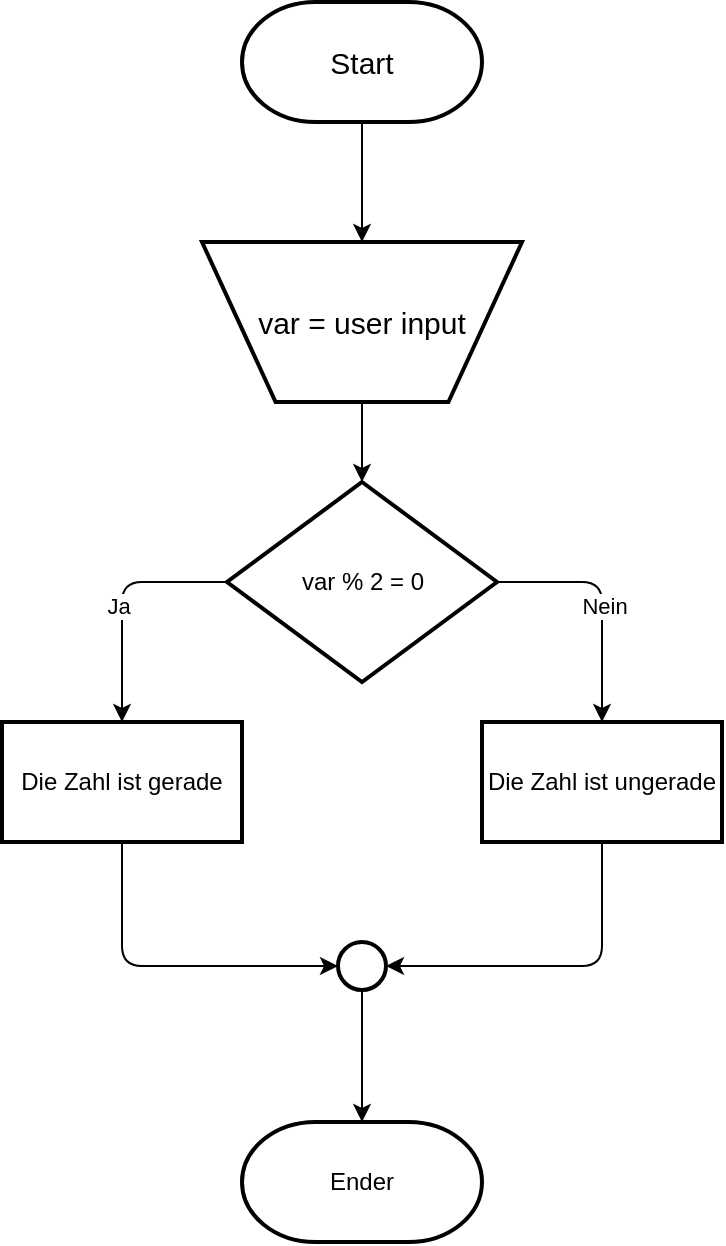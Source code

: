 <mxfile version="14.9.8" type="device" pages="3"><diagram id="_Ff1vSt0iMN8hW16XqqC" name="Page-1"><mxGraphModel dx="1182" dy="732" grid="1" gridSize="10" guides="1" tooltips="1" connect="1" arrows="1" fold="1" page="1" pageScale="1" pageWidth="827" pageHeight="1169" math="0" shadow="0"><root><mxCell id="0"/><mxCell id="1" parent="0"/><mxCell id="gU9n47a8ZQFu-URLZgJc-1" style="edgeStyle=orthogonalEdgeStyle;orthogonalLoop=1;jettySize=auto;html=1;exitX=0.5;exitY=1;exitDx=0;exitDy=0;exitPerimeter=0;entryX=0.5;entryY=0;entryDx=0;entryDy=0;" edge="1" parent="1" source="gU9n47a8ZQFu-URLZgJc-2" target="gU9n47a8ZQFu-URLZgJc-4"><mxGeometry relative="1" as="geometry"/></mxCell><mxCell id="gU9n47a8ZQFu-URLZgJc-2" value="&lt;font style=&quot;font-size: 15px&quot;&gt;Start&lt;/font&gt;" style="strokeWidth=2;html=1;shape=mxgraph.flowchart.terminator;whiteSpace=wrap;" vertex="1" parent="1"><mxGeometry x="340" y="80" width="120" height="60" as="geometry"/></mxCell><mxCell id="gU9n47a8ZQFu-URLZgJc-3" style="edgeStyle=orthogonalEdgeStyle;orthogonalLoop=1;jettySize=auto;html=1;exitX=0.5;exitY=1;exitDx=0;exitDy=0;entryX=0.5;entryY=0;entryDx=0;entryDy=0;entryPerimeter=0;" edge="1" parent="1" source="gU9n47a8ZQFu-URLZgJc-4" target="gU9n47a8ZQFu-URLZgJc-9"><mxGeometry relative="1" as="geometry"/></mxCell><mxCell id="gU9n47a8ZQFu-URLZgJc-4" value="&lt;span style=&quot;font-size: 15px&quot;&gt;var = user input&lt;/span&gt;" style="verticalLabelPosition=middle;verticalAlign=middle;html=1;shape=trapezoid;perimeter=trapezoidPerimeter;whiteSpace=wrap;size=0.23;arcSize=10;flipV=1;labelPosition=center;align=center;strokeWidth=2;" vertex="1" parent="1"><mxGeometry x="320" y="200" width="160" height="80" as="geometry"/></mxCell><mxCell id="gU9n47a8ZQFu-URLZgJc-5" style="edgeStyle=orthogonalEdgeStyle;orthogonalLoop=1;jettySize=auto;html=1;exitX=0;exitY=0.5;exitDx=0;exitDy=0;exitPerimeter=0;entryX=0.5;entryY=0;entryDx=0;entryDy=0;" edge="1" parent="1" source="gU9n47a8ZQFu-URLZgJc-9" target="gU9n47a8ZQFu-URLZgJc-13"><mxGeometry relative="1" as="geometry"/></mxCell><mxCell id="gU9n47a8ZQFu-URLZgJc-6" value="Ja" style="edgeLabel;html=1;align=center;verticalAlign=middle;resizable=0;points=[];" vertex="1" connectable="0" parent="gU9n47a8ZQFu-URLZgJc-5"><mxGeometry x="0.053" y="-2" relative="1" as="geometry"><mxPoint as="offset"/></mxGeometry></mxCell><mxCell id="gU9n47a8ZQFu-URLZgJc-7" style="edgeStyle=orthogonalEdgeStyle;orthogonalLoop=1;jettySize=auto;html=1;exitX=1;exitY=0.5;exitDx=0;exitDy=0;exitPerimeter=0;entryX=0.5;entryY=0;entryDx=0;entryDy=0;" edge="1" parent="1" source="gU9n47a8ZQFu-URLZgJc-9" target="gU9n47a8ZQFu-URLZgJc-11"><mxGeometry relative="1" as="geometry"/></mxCell><mxCell id="gU9n47a8ZQFu-URLZgJc-8" value="Nein" style="edgeLabel;html=1;align=center;verticalAlign=middle;resizable=0;points=[];" vertex="1" connectable="0" parent="gU9n47a8ZQFu-URLZgJc-7"><mxGeometry x="0.053" y="1" relative="1" as="geometry"><mxPoint as="offset"/></mxGeometry></mxCell><mxCell id="gU9n47a8ZQFu-URLZgJc-9" value="var % 2 = 0" style="strokeWidth=2;html=1;shape=mxgraph.flowchart.decision;whiteSpace=wrap;" vertex="1" parent="1"><mxGeometry x="332.5" y="320" width="135" height="100" as="geometry"/></mxCell><mxCell id="gU9n47a8ZQFu-URLZgJc-10" style="edgeStyle=orthogonalEdgeStyle;orthogonalLoop=1;jettySize=auto;html=1;exitX=0.5;exitY=1;exitDx=0;exitDy=0;entryX=1;entryY=0.5;entryDx=0;entryDy=0;" edge="1" parent="1" source="gU9n47a8ZQFu-URLZgJc-11" target="gU9n47a8ZQFu-URLZgJc-15"><mxGeometry relative="1" as="geometry"/></mxCell><mxCell id="gU9n47a8ZQFu-URLZgJc-11" value="Die Zahl ist ungerade" style="whiteSpace=wrap;html=1;strokeWidth=2;" vertex="1" parent="1"><mxGeometry x="460" y="440" width="120" height="60" as="geometry"/></mxCell><mxCell id="gU9n47a8ZQFu-URLZgJc-12" style="edgeStyle=orthogonalEdgeStyle;orthogonalLoop=1;jettySize=auto;html=1;exitX=0.5;exitY=1;exitDx=0;exitDy=0;entryX=0;entryY=0.5;entryDx=0;entryDy=0;" edge="1" parent="1" source="gU9n47a8ZQFu-URLZgJc-13" target="gU9n47a8ZQFu-URLZgJc-15"><mxGeometry relative="1" as="geometry"/></mxCell><mxCell id="gU9n47a8ZQFu-URLZgJc-13" value="Die Zahl ist gerade" style="whiteSpace=wrap;html=1;strokeWidth=2;" vertex="1" parent="1"><mxGeometry x="220" y="440" width="120" height="60" as="geometry"/></mxCell><mxCell id="gU9n47a8ZQFu-URLZgJc-14" style="edgeStyle=orthogonalEdgeStyle;orthogonalLoop=1;jettySize=auto;html=1;exitX=0.5;exitY=1;exitDx=0;exitDy=0;entryX=0.5;entryY=0;entryDx=0;entryDy=0;entryPerimeter=0;" edge="1" parent="1" source="gU9n47a8ZQFu-URLZgJc-15" target="gU9n47a8ZQFu-URLZgJc-16"><mxGeometry relative="1" as="geometry"/></mxCell><mxCell id="gU9n47a8ZQFu-URLZgJc-15" value="" style="ellipse;whiteSpace=wrap;html=1;aspect=fixed;strokeWidth=2;" vertex="1" parent="1"><mxGeometry x="388" y="550" width="24" height="24" as="geometry"/></mxCell><mxCell id="gU9n47a8ZQFu-URLZgJc-16" value="Ender" style="strokeWidth=2;html=1;shape=mxgraph.flowchart.terminator;whiteSpace=wrap;" vertex="1" parent="1"><mxGeometry x="340" y="640" width="120" height="60" as="geometry"/></mxCell></root></mxGraphModel></diagram><diagram id="_ZYdH8IbFW3ZehSiJcv4" name="Page-2"><mxGraphModel dx="1182" dy="732" grid="1" gridSize="10" guides="1" tooltips="1" connect="1" arrows="1" fold="1" page="1" pageScale="1" pageWidth="827" pageHeight="1169" math="0" shadow="0"><root><mxCell id="29L0_1LILuwsoYtQsTYv-0"/><mxCell id="29L0_1LILuwsoYtQsTYv-1" parent="29L0_1LILuwsoYtQsTYv-0"/><mxCell id="29L0_1LILuwsoYtQsTYv-2" style="edgeStyle=orthogonalEdgeStyle;rounded=0;orthogonalLoop=1;jettySize=auto;html=1;exitX=0.5;exitY=1;exitDx=0;exitDy=0;exitPerimeter=0;entryX=0.5;entryY=0;entryDx=0;entryDy=0;" edge="1" parent="29L0_1LILuwsoYtQsTYv-1" source="29L0_1LILuwsoYtQsTYv-3" target="29L0_1LILuwsoYtQsTYv-6"><mxGeometry relative="1" as="geometry"/></mxCell><mxCell id="29L0_1LILuwsoYtQsTYv-3" value="Start" style="strokeWidth=2;html=1;shape=mxgraph.flowchart.terminator;whiteSpace=wrap;" vertex="1" parent="29L0_1LILuwsoYtQsTYv-1"><mxGeometry x="170" y="80" width="100" height="60" as="geometry"/></mxCell><mxCell id="29L0_1LILuwsoYtQsTYv-4" value="Ende" style="strokeWidth=2;html=1;shape=mxgraph.flowchart.terminator;whiteSpace=wrap;" vertex="1" parent="29L0_1LILuwsoYtQsTYv-1"><mxGeometry x="390" y="940" width="100" height="60" as="geometry"/></mxCell><mxCell id="29L0_1LILuwsoYtQsTYv-5" style="edgeStyle=orthogonalEdgeStyle;rounded=0;orthogonalLoop=1;jettySize=auto;html=1;exitX=0.5;exitY=1;exitDx=0;exitDy=0;entryX=0.5;entryY=0;entryDx=0;entryDy=0;" edge="1" parent="29L0_1LILuwsoYtQsTYv-1" source="29L0_1LILuwsoYtQsTYv-6" target="29L0_1LILuwsoYtQsTYv-22"><mxGeometry relative="1" as="geometry"/></mxCell><mxCell id="29L0_1LILuwsoYtQsTYv-6" value="User gibt parameter&lt;br&gt;a,b und c einer quadratischen &lt;br&gt;Gleichung an" style="verticalLabelPosition=middle;verticalAlign=middle;html=1;shape=trapezoid;perimeter=trapezoidPerimeter;whiteSpace=wrap;size=0.23;arcSize=10;flipV=1;labelPosition=center;align=center;strokeWidth=2;" vertex="1" parent="29L0_1LILuwsoYtQsTYv-1"><mxGeometry x="145" y="180" width="150" height="90" as="geometry"/></mxCell><mxCell id="29L0_1LILuwsoYtQsTYv-7" value="Ja" style="edgeStyle=orthogonalEdgeStyle;rounded=0;orthogonalLoop=1;jettySize=auto;html=1;exitX=0.5;exitY=1;exitDx=0;exitDy=0;exitPerimeter=0;entryX=0.5;entryY=0;entryDx=0;entryDy=0;entryPerimeter=0;" edge="1" parent="29L0_1LILuwsoYtQsTYv-1" source="29L0_1LILuwsoYtQsTYv-10" target="29L0_1LILuwsoYtQsTYv-14"><mxGeometry relative="1" as="geometry"/></mxCell><mxCell id="29L0_1LILuwsoYtQsTYv-8" style="edgeStyle=orthogonalEdgeStyle;rounded=0;orthogonalLoop=1;jettySize=auto;html=1;exitX=1;exitY=0.5;exitDx=0;exitDy=0;exitPerimeter=0;entryX=0;entryY=0.5;entryDx=0;entryDy=0;entryPerimeter=0;" edge="1" parent="29L0_1LILuwsoYtQsTYv-1" source="29L0_1LILuwsoYtQsTYv-10" target="29L0_1LILuwsoYtQsTYv-26"><mxGeometry relative="1" as="geometry"/></mxCell><mxCell id="29L0_1LILuwsoYtQsTYv-9" value="Nein" style="edgeLabel;html=1;align=center;verticalAlign=middle;resizable=0;points=[];" vertex="1" connectable="0" parent="29L0_1LILuwsoYtQsTYv-8"><mxGeometry x="-0.293" y="2" relative="1" as="geometry"><mxPoint as="offset"/></mxGeometry></mxCell><mxCell id="29L0_1LILuwsoYtQsTYv-10" value="Ist a!=0?" style="strokeWidth=2;html=1;shape=mxgraph.flowchart.decision;whiteSpace=wrap;" vertex="1" parent="29L0_1LILuwsoYtQsTYv-1"><mxGeometry x="160" y="420" width="120" height="100" as="geometry"/></mxCell><mxCell id="29L0_1LILuwsoYtQsTYv-11" value="Ja" style="edgeStyle=orthogonalEdgeStyle;rounded=0;orthogonalLoop=1;jettySize=auto;html=1;exitX=0.5;exitY=1;exitDx=0;exitDy=0;exitPerimeter=0;entryX=0.5;entryY=0;entryDx=0;entryDy=0;" edge="1" parent="29L0_1LILuwsoYtQsTYv-1" source="29L0_1LILuwsoYtQsTYv-14" target="29L0_1LILuwsoYtQsTYv-16"><mxGeometry relative="1" as="geometry"/></mxCell><mxCell id="29L0_1LILuwsoYtQsTYv-12" style="edgeStyle=orthogonalEdgeStyle;rounded=0;orthogonalLoop=1;jettySize=auto;html=1;exitX=1;exitY=0.5;exitDx=0;exitDy=0;exitPerimeter=0;entryX=0;entryY=0.5;entryDx=0;entryDy=0;entryPerimeter=0;" edge="1" parent="29L0_1LILuwsoYtQsTYv-1" source="29L0_1LILuwsoYtQsTYv-14" target="29L0_1LILuwsoYtQsTYv-28"><mxGeometry relative="1" as="geometry"/></mxCell><mxCell id="29L0_1LILuwsoYtQsTYv-13" value="Nein" style="edgeLabel;html=1;align=center;verticalAlign=middle;resizable=0;points=[];" vertex="1" connectable="0" parent="29L0_1LILuwsoYtQsTYv-12"><mxGeometry x="-0.267" y="3" relative="1" as="geometry"><mxPoint as="offset"/></mxGeometry></mxCell><mxCell id="29L0_1LILuwsoYtQsTYv-14" value="Ist b^2-4ac &amp;gt;0?" style="strokeWidth=2;html=1;shape=mxgraph.flowchart.decision;whiteSpace=wrap;" vertex="1" parent="29L0_1LILuwsoYtQsTYv-1"><mxGeometry x="160" y="560" width="120" height="100" as="geometry"/></mxCell><mxCell id="29L0_1LILuwsoYtQsTYv-15" style="edgeStyle=orthogonalEdgeStyle;rounded=0;orthogonalLoop=1;jettySize=auto;html=1;exitX=0.5;exitY=1;exitDx=0;exitDy=0;entryX=0.5;entryY=0;entryDx=0;entryDy=0;" edge="1" parent="29L0_1LILuwsoYtQsTYv-1" source="29L0_1LILuwsoYtQsTYv-16" target="29L0_1LILuwsoYtQsTYv-18"><mxGeometry relative="1" as="geometry"/></mxCell><mxCell id="29L0_1LILuwsoYtQsTYv-16" value="x1= (-b+Wurzel(b^2-4ac))/2a" style="rounded=0;whiteSpace=wrap;html=1;strokeWidth=2;" vertex="1" parent="29L0_1LILuwsoYtQsTYv-1"><mxGeometry x="160" y="700" width="120" height="60" as="geometry"/></mxCell><mxCell id="29L0_1LILuwsoYtQsTYv-17" style="edgeStyle=orthogonalEdgeStyle;rounded=0;orthogonalLoop=1;jettySize=auto;html=1;exitX=0.5;exitY=1;exitDx=0;exitDy=0;entryX=0;entryY=0.5;entryDx=0;entryDy=0;entryPerimeter=0;" edge="1" parent="29L0_1LILuwsoYtQsTYv-1" source="29L0_1LILuwsoYtQsTYv-18" target="29L0_1LILuwsoYtQsTYv-24"><mxGeometry relative="1" as="geometry"/></mxCell><mxCell id="29L0_1LILuwsoYtQsTYv-18" value="&lt;br&gt;&lt;br&gt;&lt;span style=&quot;color: rgb(0 , 0 , 0) ; font-family: &amp;#34;helvetica&amp;#34; ; font-size: 12px ; font-style: normal ; font-weight: 400 ; letter-spacing: normal ; text-align: center ; text-indent: 0px ; text-transform: none ; word-spacing: 0px ; background-color: rgb(248 , 249 , 250) ; display: inline ; float: none&quot;&gt;x2= (-b-Wurzel(b^2-4ac))/2a&lt;/span&gt;&lt;br&gt;" style="rounded=0;whiteSpace=wrap;html=1;strokeWidth=2;" vertex="1" parent="29L0_1LILuwsoYtQsTYv-1"><mxGeometry x="160" y="800" width="120" height="60" as="geometry"/></mxCell><mxCell id="29L0_1LILuwsoYtQsTYv-19" style="edgeStyle=orthogonalEdgeStyle;rounded=0;orthogonalLoop=1;jettySize=auto;html=1;exitX=1;exitY=0.5;exitDx=0;exitDy=0;entryX=0.5;entryY=0;entryDx=0;entryDy=0;entryPerimeter=0;" edge="1" parent="29L0_1LILuwsoYtQsTYv-1" source="29L0_1LILuwsoYtQsTYv-22" target="29L0_1LILuwsoYtQsTYv-26"><mxGeometry relative="1" as="geometry"/></mxCell><mxCell id="29L0_1LILuwsoYtQsTYv-20" value="Nein" style="edgeLabel;html=1;align=center;verticalAlign=middle;resizable=0;points=[];" vertex="1" connectable="0" parent="29L0_1LILuwsoYtQsTYv-19"><mxGeometry x="-0.614" y="-3" relative="1" as="geometry"><mxPoint as="offset"/></mxGeometry></mxCell><mxCell id="29L0_1LILuwsoYtQsTYv-21" value="Ja" style="edgeStyle=orthogonalEdgeStyle;rounded=0;orthogonalLoop=1;jettySize=auto;html=1;exitX=0.5;exitY=1;exitDx=0;exitDy=0;entryX=0.5;entryY=0;entryDx=0;entryDy=0;entryPerimeter=0;" edge="1" parent="29L0_1LILuwsoYtQsTYv-1" source="29L0_1LILuwsoYtQsTYv-22" target="29L0_1LILuwsoYtQsTYv-10"><mxGeometry relative="1" as="geometry"/></mxCell><mxCell id="29L0_1LILuwsoYtQsTYv-22" value="sind a,b und c Zahlen?" style="rhombus;whiteSpace=wrap;html=1;strokeWidth=2;" vertex="1" parent="29L0_1LILuwsoYtQsTYv-1"><mxGeometry x="160" y="300" width="120" height="80" as="geometry"/></mxCell><mxCell id="29L0_1LILuwsoYtQsTYv-23" style="edgeStyle=orthogonalEdgeStyle;rounded=0;orthogonalLoop=1;jettySize=auto;html=1;exitX=0.5;exitY=1;exitDx=0;exitDy=0;exitPerimeter=0;entryX=0.5;entryY=0;entryDx=0;entryDy=0;entryPerimeter=0;" edge="1" parent="29L0_1LILuwsoYtQsTYv-1" source="29L0_1LILuwsoYtQsTYv-24" target="29L0_1LILuwsoYtQsTYv-4"><mxGeometry relative="1" as="geometry"/></mxCell><mxCell id="29L0_1LILuwsoYtQsTYv-24" value="" style="verticalLabelPosition=bottom;verticalAlign=top;html=1;shape=mxgraph.flowchart.on-page_reference;strokeWidth=2;" vertex="1" parent="29L0_1LILuwsoYtQsTYv-1"><mxGeometry x="430" y="890" width="20" height="20" as="geometry"/></mxCell><mxCell id="29L0_1LILuwsoYtQsTYv-25" style="edgeStyle=orthogonalEdgeStyle;rounded=0;orthogonalLoop=1;jettySize=auto;html=1;entryX=0.5;entryY=0;entryDx=0;entryDy=0;entryPerimeter=0;" edge="1" parent="29L0_1LILuwsoYtQsTYv-1" source="29L0_1LILuwsoYtQsTYv-26" target="29L0_1LILuwsoYtQsTYv-28"><mxGeometry relative="1" as="geometry"/></mxCell><mxCell id="29L0_1LILuwsoYtQsTYv-26" value="" style="verticalLabelPosition=bottom;verticalAlign=top;html=1;shape=mxgraph.flowchart.on-page_reference;strokeWidth=2;" vertex="1" parent="29L0_1LILuwsoYtQsTYv-1"><mxGeometry x="430" y="460" width="20" height="20" as="geometry"/></mxCell><mxCell id="29L0_1LILuwsoYtQsTYv-27" style="edgeStyle=orthogonalEdgeStyle;rounded=0;orthogonalLoop=1;jettySize=auto;html=1;exitX=0.5;exitY=1;exitDx=0;exitDy=0;exitPerimeter=0;entryX=0.5;entryY=0;entryDx=0;entryDy=0;entryPerimeter=0;" edge="1" parent="29L0_1LILuwsoYtQsTYv-1" source="29L0_1LILuwsoYtQsTYv-28" target="29L0_1LILuwsoYtQsTYv-24"><mxGeometry relative="1" as="geometry"/></mxCell><mxCell id="29L0_1LILuwsoYtQsTYv-28" value="" style="verticalLabelPosition=bottom;verticalAlign=top;html=1;shape=mxgraph.flowchart.on-page_reference;strokeWidth=2;" vertex="1" parent="29L0_1LILuwsoYtQsTYv-1"><mxGeometry x="430" y="600" width="20" height="20" as="geometry"/></mxCell></root></mxGraphModel></diagram><diagram id="eqUoQDNkjcNgELZWR_eo" name="Page-3"><mxGraphModel dx="1182" dy="732" grid="1" gridSize="10" guides="1" tooltips="1" connect="1" arrows="1" fold="1" page="1" pageScale="1" pageWidth="827" pageHeight="1169" math="0" shadow="0"><root><mxCell id="A0YjOxOC2qiFOz6_1QoB-0"/><mxCell id="A0YjOxOC2qiFOz6_1QoB-1" parent="A0YjOxOC2qiFOz6_1QoB-0"/><mxCell id="A0YjOxOC2qiFOz6_1QoB-2" style="edgeStyle=orthogonalEdgeStyle;rounded=0;orthogonalLoop=1;jettySize=auto;html=1;exitX=0.5;exitY=1;exitDx=0;exitDy=0;exitPerimeter=0;entryX=0.5;entryY=0;entryDx=0;entryDy=0;entryPerimeter=0;" edge="1" parent="A0YjOxOC2qiFOz6_1QoB-1" source="A0YjOxOC2qiFOz6_1QoB-3" target="A0YjOxOC2qiFOz6_1QoB-5"><mxGeometry relative="1" as="geometry"/></mxCell><mxCell id="A0YjOxOC2qiFOz6_1QoB-3" value="Start" style="strokeWidth=2;html=1;shape=mxgraph.flowchart.terminator;whiteSpace=wrap;" vertex="1" parent="A0YjOxOC2qiFOz6_1QoB-1"><mxGeometry x="350" y="40" width="100" height="60" as="geometry"/></mxCell><mxCell id="A0YjOxOC2qiFOz6_1QoB-4" style="edgeStyle=orthogonalEdgeStyle;rounded=0;orthogonalLoop=1;jettySize=auto;html=1;exitX=0.5;exitY=1;exitDx=0;exitDy=0;exitPerimeter=0;entryX=0.5;entryY=0;entryDx=0;entryDy=0;" edge="1" parent="A0YjOxOC2qiFOz6_1QoB-1" source="A0YjOxOC2qiFOz6_1QoB-5" target="A0YjOxOC2qiFOz6_1QoB-9"><mxGeometry relative="1" as="geometry"/></mxCell><mxCell id="A0YjOxOC2qiFOz6_1QoB-5" value="Loop1" style="strokeWidth=2;html=1;shape=mxgraph.flowchart.loop_limit;whiteSpace=wrap;" vertex="1" parent="A0YjOxOC2qiFOz6_1QoB-1"><mxGeometry x="350" y="140" width="100" height="60" as="geometry"/></mxCell><mxCell id="A0YjOxOC2qiFOz6_1QoB-6" style="edgeStyle=orthogonalEdgeStyle;rounded=0;orthogonalLoop=1;jettySize=auto;html=1;exitX=0.5;exitY=0;exitDx=0;exitDy=0;exitPerimeter=0;entryX=0.5;entryY=0;entryDx=0;entryDy=0;entryPerimeter=0;" edge="1" parent="A0YjOxOC2qiFOz6_1QoB-1" source="A0YjOxOC2qiFOz6_1QoB-7" target="A0YjOxOC2qiFOz6_1QoB-25"><mxGeometry relative="1" as="geometry"/></mxCell><mxCell id="A0YjOxOC2qiFOz6_1QoB-7" value="" style="strokeWidth=2;html=1;shape=mxgraph.flowchart.loop_limit;whiteSpace=wrap;rotation=-180;" vertex="1" parent="A0YjOxOC2qiFOz6_1QoB-1"><mxGeometry x="350" y="680" width="100" height="60" as="geometry"/></mxCell><mxCell id="A0YjOxOC2qiFOz6_1QoB-8" style="edgeStyle=orthogonalEdgeStyle;rounded=0;orthogonalLoop=1;jettySize=auto;html=1;exitX=0.5;exitY=1;exitDx=0;exitDy=0;entryX=0.5;entryY=0;entryDx=0;entryDy=0;entryPerimeter=0;" edge="1" parent="A0YjOxOC2qiFOz6_1QoB-1" source="A0YjOxOC2qiFOz6_1QoB-9" target="A0YjOxOC2qiFOz6_1QoB-12"><mxGeometry relative="1" as="geometry"/></mxCell><mxCell id="A0YjOxOC2qiFOz6_1QoB-9" value="Würfel wird gewürfelt" style="rounded=0;whiteSpace=wrap;html=1;strokeWidth=2;" vertex="1" parent="A0YjOxOC2qiFOz6_1QoB-1"><mxGeometry x="350" y="240" width="100" height="60" as="geometry"/></mxCell><mxCell id="A0YjOxOC2qiFOz6_1QoB-10" value="Nein" style="edgeStyle=orthogonalEdgeStyle;rounded=0;orthogonalLoop=1;jettySize=auto;html=1;exitX=0.5;exitY=1;exitDx=0;exitDy=0;exitPerimeter=0;entryX=0.5;entryY=0;entryDx=0;entryDy=0;entryPerimeter=0;" edge="1" parent="A0YjOxOC2qiFOz6_1QoB-1" source="A0YjOxOC2qiFOz6_1QoB-12" target="A0YjOxOC2qiFOz6_1QoB-15"><mxGeometry relative="1" as="geometry"/></mxCell><mxCell id="A0YjOxOC2qiFOz6_1QoB-11" value="Ja" style="edgeStyle=orthogonalEdgeStyle;rounded=0;orthogonalLoop=1;jettySize=auto;html=1;exitX=0;exitY=0.5;exitDx=0;exitDy=0;exitPerimeter=0;entryX=1;entryY=0.5;entryDx=0;entryDy=0;" edge="1" parent="A0YjOxOC2qiFOz6_1QoB-1" source="A0YjOxOC2qiFOz6_1QoB-12" target="A0YjOxOC2qiFOz6_1QoB-19"><mxGeometry relative="1" as="geometry"/></mxCell><mxCell id="A0YjOxOC2qiFOz6_1QoB-12" value="Augenzahl=5 ?" style="strokeWidth=2;html=1;shape=mxgraph.flowchart.decision;whiteSpace=wrap;" vertex="1" parent="A0YjOxOC2qiFOz6_1QoB-1"><mxGeometry x="342.5" y="340" width="115" height="100" as="geometry"/></mxCell><mxCell id="A0YjOxOC2qiFOz6_1QoB-13" value="Nein" style="edgeStyle=orthogonalEdgeStyle;rounded=0;orthogonalLoop=1;jettySize=auto;html=1;exitX=0.5;exitY=1;exitDx=0;exitDy=0;exitPerimeter=0;entryX=0.5;entryY=0;entryDx=0;entryDy=0;entryPerimeter=0;" edge="1" parent="A0YjOxOC2qiFOz6_1QoB-1" source="A0YjOxOC2qiFOz6_1QoB-15" target="A0YjOxOC2qiFOz6_1QoB-17"><mxGeometry relative="1" as="geometry"/></mxCell><mxCell id="A0YjOxOC2qiFOz6_1QoB-14" value="Ja" style="edgeStyle=orthogonalEdgeStyle;rounded=0;orthogonalLoop=1;jettySize=auto;html=1;exitX=0;exitY=0.5;exitDx=0;exitDy=0;exitPerimeter=0;entryX=1;entryY=0.5;entryDx=0;entryDy=0;" edge="1" parent="A0YjOxOC2qiFOz6_1QoB-1" source="A0YjOxOC2qiFOz6_1QoB-15" target="A0YjOxOC2qiFOz6_1QoB-21"><mxGeometry relative="1" as="geometry"/></mxCell><mxCell id="A0YjOxOC2qiFOz6_1QoB-15" value="Augenzahl=1 ?" style="strokeWidth=2;html=1;shape=mxgraph.flowchart.decision;whiteSpace=wrap;" vertex="1" parent="A0YjOxOC2qiFOz6_1QoB-1"><mxGeometry x="340" y="480" width="120" height="100" as="geometry"/></mxCell><mxCell id="A0YjOxOC2qiFOz6_1QoB-16" style="edgeStyle=orthogonalEdgeStyle;rounded=0;orthogonalLoop=1;jettySize=auto;html=1;exitX=0.5;exitY=1;exitDx=0;exitDy=0;exitPerimeter=0;entryX=0.5;entryY=1;entryDx=0;entryDy=0;entryPerimeter=0;" edge="1" parent="A0YjOxOC2qiFOz6_1QoB-1" source="A0YjOxOC2qiFOz6_1QoB-17" target="A0YjOxOC2qiFOz6_1QoB-7"><mxGeometry relative="1" as="geometry"/></mxCell><mxCell id="A0YjOxOC2qiFOz6_1QoB-17" value="" style="strokeWidth=2;html=1;shape=mxgraph.flowchart.start_2;whiteSpace=wrap;" vertex="1" parent="A0YjOxOC2qiFOz6_1QoB-1"><mxGeometry x="390" y="630" width="20" height="20" as="geometry"/></mxCell><mxCell id="A0YjOxOC2qiFOz6_1QoB-18" style="edgeStyle=orthogonalEdgeStyle;rounded=0;orthogonalLoop=1;jettySize=auto;html=1;exitX=0;exitY=0.5;exitDx=0;exitDy=0;entryX=0.5;entryY=0;entryDx=0;entryDy=0;entryPerimeter=0;" edge="1" parent="A0YjOxOC2qiFOz6_1QoB-1" source="A0YjOxOC2qiFOz6_1QoB-19" target="A0YjOxOC2qiFOz6_1QoB-23"><mxGeometry relative="1" as="geometry"/></mxCell><mxCell id="A0YjOxOC2qiFOz6_1QoB-19" value="Punktzahl +50" style="rounded=0;whiteSpace=wrap;html=1;strokeWidth=2;" vertex="1" parent="A0YjOxOC2qiFOz6_1QoB-1"><mxGeometry x="180" y="360" width="100" height="60" as="geometry"/></mxCell><mxCell id="A0YjOxOC2qiFOz6_1QoB-20" style="edgeStyle=orthogonalEdgeStyle;rounded=0;orthogonalLoop=1;jettySize=auto;html=1;exitX=0;exitY=0.5;exitDx=0;exitDy=0;entryX=1;entryY=0.5;entryDx=0;entryDy=0;entryPerimeter=0;" edge="1" parent="A0YjOxOC2qiFOz6_1QoB-1" source="A0YjOxOC2qiFOz6_1QoB-21" target="A0YjOxOC2qiFOz6_1QoB-23"><mxGeometry relative="1" as="geometry"/></mxCell><mxCell id="A0YjOxOC2qiFOz6_1QoB-21" value="Punktzahl +100" style="rounded=0;whiteSpace=wrap;html=1;strokeWidth=2;" vertex="1" parent="A0YjOxOC2qiFOz6_1QoB-1"><mxGeometry x="180" y="500" width="100" height="60" as="geometry"/></mxCell><mxCell id="A0YjOxOC2qiFOz6_1QoB-22" style="edgeStyle=orthogonalEdgeStyle;rounded=0;orthogonalLoop=1;jettySize=auto;html=1;exitX=0.5;exitY=1;exitDx=0;exitDy=0;exitPerimeter=0;entryX=0;entryY=0.5;entryDx=0;entryDy=0;entryPerimeter=0;" edge="1" parent="A0YjOxOC2qiFOz6_1QoB-1" source="A0YjOxOC2qiFOz6_1QoB-23" target="A0YjOxOC2qiFOz6_1QoB-17"><mxGeometry relative="1" as="geometry"/></mxCell><mxCell id="A0YjOxOC2qiFOz6_1QoB-23" value="" style="strokeWidth=2;html=1;shape=mxgraph.flowchart.start_2;whiteSpace=wrap;" vertex="1" parent="A0YjOxOC2qiFOz6_1QoB-1"><mxGeometry x="100" y="520" width="20" height="20" as="geometry"/></mxCell><mxCell id="A0YjOxOC2qiFOz6_1QoB-24" value="Bis aufgehört wird" style="text;html=1;strokeColor=none;fillColor=none;align=center;verticalAlign=middle;whiteSpace=wrap;rounded=0;" vertex="1" parent="A0YjOxOC2qiFOz6_1QoB-1"><mxGeometry x="380" y="700" width="40" height="20" as="geometry"/></mxCell><mxCell id="A0YjOxOC2qiFOz6_1QoB-25" value="Ende" style="strokeWidth=2;html=1;shape=mxgraph.flowchart.terminator;whiteSpace=wrap;" vertex="1" parent="A0YjOxOC2qiFOz6_1QoB-1"><mxGeometry x="350" y="780" width="100" height="60" as="geometry"/></mxCell></root></mxGraphModel></diagram></mxfile>